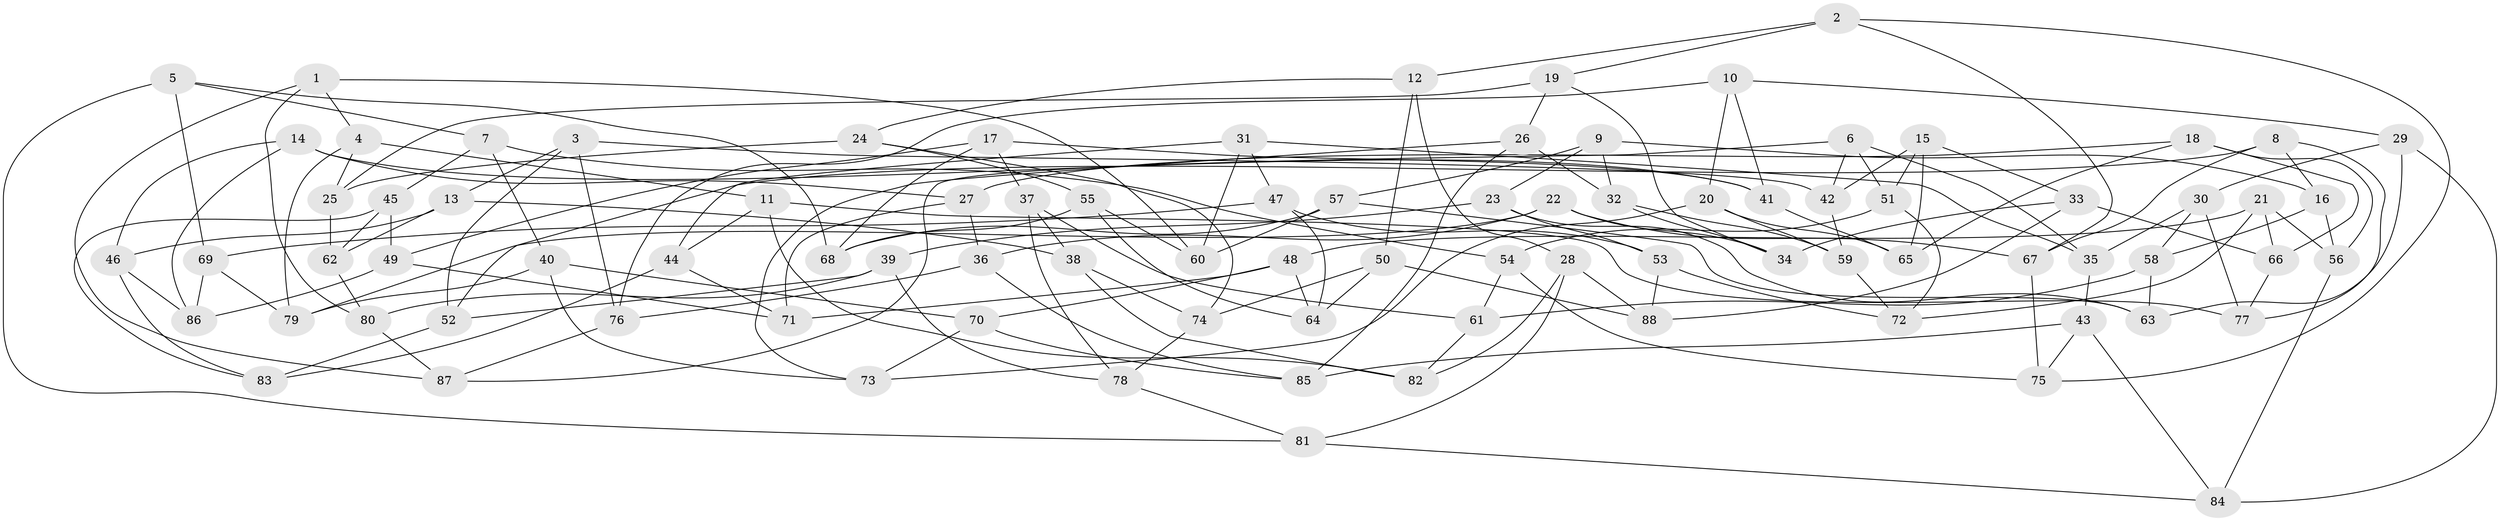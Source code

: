 // Generated by graph-tools (version 1.1) at 2025/16/03/09/25 04:16:19]
// undirected, 88 vertices, 176 edges
graph export_dot {
graph [start="1"]
  node [color=gray90,style=filled];
  1;
  2;
  3;
  4;
  5;
  6;
  7;
  8;
  9;
  10;
  11;
  12;
  13;
  14;
  15;
  16;
  17;
  18;
  19;
  20;
  21;
  22;
  23;
  24;
  25;
  26;
  27;
  28;
  29;
  30;
  31;
  32;
  33;
  34;
  35;
  36;
  37;
  38;
  39;
  40;
  41;
  42;
  43;
  44;
  45;
  46;
  47;
  48;
  49;
  50;
  51;
  52;
  53;
  54;
  55;
  56;
  57;
  58;
  59;
  60;
  61;
  62;
  63;
  64;
  65;
  66;
  67;
  68;
  69;
  70;
  71;
  72;
  73;
  74;
  75;
  76;
  77;
  78;
  79;
  80;
  81;
  82;
  83;
  84;
  85;
  86;
  87;
  88;
  1 -- 87;
  1 -- 4;
  1 -- 80;
  1 -- 60;
  2 -- 12;
  2 -- 19;
  2 -- 75;
  2 -- 67;
  3 -- 42;
  3 -- 76;
  3 -- 13;
  3 -- 52;
  4 -- 79;
  4 -- 11;
  4 -- 25;
  5 -- 81;
  5 -- 69;
  5 -- 68;
  5 -- 7;
  6 -- 42;
  6 -- 51;
  6 -- 35;
  6 -- 87;
  7 -- 45;
  7 -- 40;
  7 -- 54;
  8 -- 52;
  8 -- 67;
  8 -- 16;
  8 -- 77;
  9 -- 57;
  9 -- 23;
  9 -- 32;
  9 -- 16;
  10 -- 76;
  10 -- 20;
  10 -- 29;
  10 -- 41;
  11 -- 77;
  11 -- 44;
  11 -- 82;
  12 -- 28;
  12 -- 50;
  12 -- 24;
  13 -- 38;
  13 -- 62;
  13 -- 46;
  14 -- 86;
  14 -- 41;
  14 -- 27;
  14 -- 46;
  15 -- 51;
  15 -- 33;
  15 -- 42;
  15 -- 65;
  16 -- 56;
  16 -- 58;
  17 -- 49;
  17 -- 37;
  17 -- 41;
  17 -- 68;
  18 -- 56;
  18 -- 65;
  18 -- 66;
  18 -- 27;
  19 -- 25;
  19 -- 26;
  19 -- 34;
  20 -- 73;
  20 -- 65;
  20 -- 59;
  21 -- 66;
  21 -- 48;
  21 -- 72;
  21 -- 56;
  22 -- 34;
  22 -- 79;
  22 -- 67;
  22 -- 36;
  23 -- 53;
  23 -- 63;
  23 -- 39;
  24 -- 25;
  24 -- 55;
  24 -- 74;
  25 -- 62;
  26 -- 32;
  26 -- 73;
  26 -- 85;
  27 -- 36;
  27 -- 71;
  28 -- 82;
  28 -- 88;
  28 -- 81;
  29 -- 63;
  29 -- 30;
  29 -- 84;
  30 -- 77;
  30 -- 35;
  30 -- 58;
  31 -- 47;
  31 -- 44;
  31 -- 35;
  31 -- 60;
  32 -- 59;
  32 -- 34;
  33 -- 34;
  33 -- 66;
  33 -- 88;
  35 -- 43;
  36 -- 85;
  36 -- 76;
  37 -- 78;
  37 -- 61;
  37 -- 38;
  38 -- 74;
  38 -- 82;
  39 -- 78;
  39 -- 52;
  39 -- 80;
  40 -- 79;
  40 -- 70;
  40 -- 73;
  41 -- 65;
  42 -- 59;
  43 -- 75;
  43 -- 84;
  43 -- 85;
  44 -- 71;
  44 -- 83;
  45 -- 62;
  45 -- 83;
  45 -- 49;
  46 -- 86;
  46 -- 83;
  47 -- 69;
  47 -- 53;
  47 -- 64;
  48 -- 71;
  48 -- 64;
  48 -- 70;
  49 -- 86;
  49 -- 71;
  50 -- 74;
  50 -- 88;
  50 -- 64;
  51 -- 72;
  51 -- 54;
  52 -- 83;
  53 -- 88;
  53 -- 72;
  54 -- 75;
  54 -- 61;
  55 -- 60;
  55 -- 64;
  55 -- 68;
  56 -- 84;
  57 -- 60;
  57 -- 63;
  57 -- 68;
  58 -- 61;
  58 -- 63;
  59 -- 72;
  61 -- 82;
  62 -- 80;
  66 -- 77;
  67 -- 75;
  69 -- 86;
  69 -- 79;
  70 -- 73;
  70 -- 85;
  74 -- 78;
  76 -- 87;
  78 -- 81;
  80 -- 87;
  81 -- 84;
}
